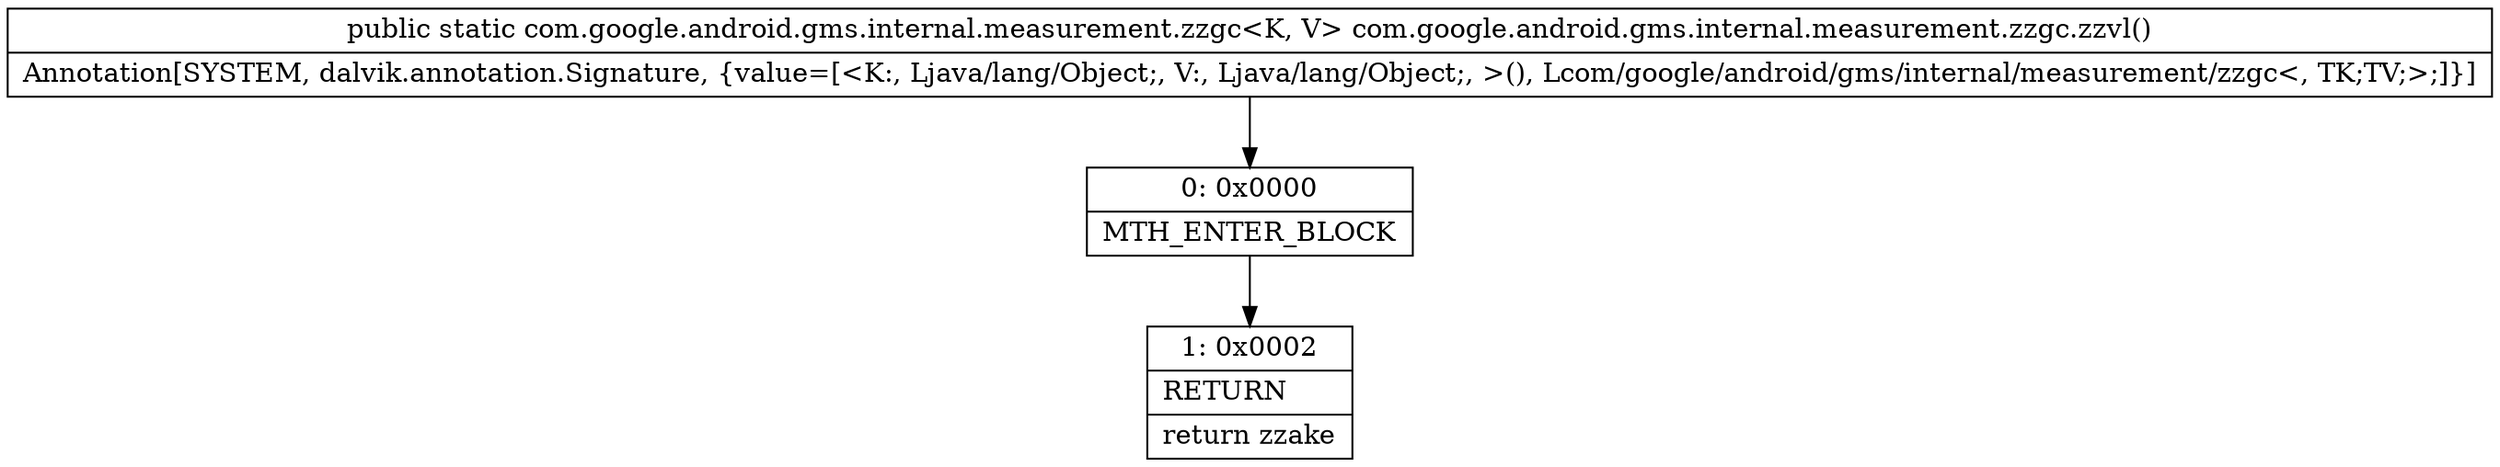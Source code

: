 digraph "CFG forcom.google.android.gms.internal.measurement.zzgc.zzvl()Lcom\/google\/android\/gms\/internal\/measurement\/zzgc;" {
Node_0 [shape=record,label="{0\:\ 0x0000|MTH_ENTER_BLOCK\l}"];
Node_1 [shape=record,label="{1\:\ 0x0002|RETURN\l|return zzake\l}"];
MethodNode[shape=record,label="{public static com.google.android.gms.internal.measurement.zzgc\<K, V\> com.google.android.gms.internal.measurement.zzgc.zzvl()  | Annotation[SYSTEM, dalvik.annotation.Signature, \{value=[\<K:, Ljava\/lang\/Object;, V:, Ljava\/lang\/Object;, \>(), Lcom\/google\/android\/gms\/internal\/measurement\/zzgc\<, TK;TV;\>;]\}]\l}"];
MethodNode -> Node_0;
Node_0 -> Node_1;
}

